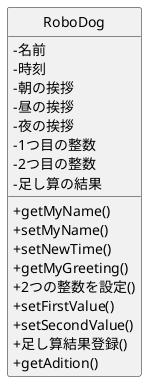 @startuml Robodogクラス図
skinparam classAttributeIconSize 0
hide circle

class RoboDog {
 -名前
 -時刻
 -朝の挨拶
 -昼の挨拶
 -夜の挨拶
 -1つ目の整数
 -2つ目の整数
 -足し算の結果

 +getMyName()
 +setMyName()
 +setNewTime()
 +getMyGreeting()
 +2つの整数を設定()
  +setFirstValue()
  +setSecondValue()
 +足し算結果登録()
 +getAdition()
}

@enduml

